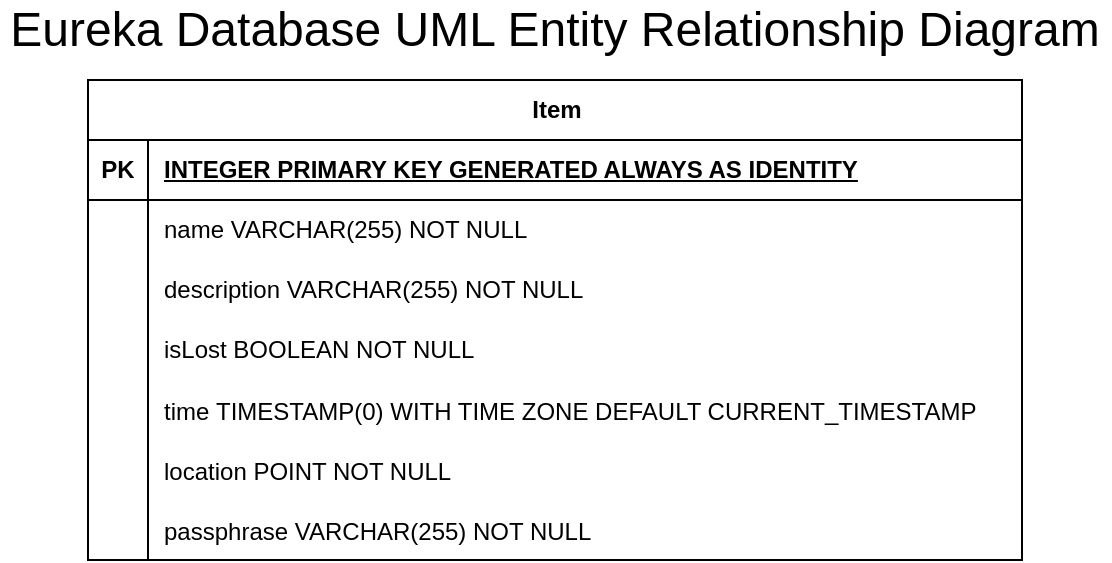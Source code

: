 <mxfile version="25.0.1">
  <diagram id="R2lEEEUBdFMjLlhIrx00" name="Page-1">
    <mxGraphModel dx="1120" dy="547" grid="1" gridSize="10" guides="1" tooltips="1" connect="1" arrows="1" fold="1" page="1" pageScale="1" pageWidth="850" pageHeight="1100" math="0" shadow="0" extFonts="Permanent Marker^https://fonts.googleapis.com/css?family=Permanent+Marker">
      <root>
        <mxCell id="0" />
        <mxCell id="1" parent="0" />
        <mxCell id="kiKx801N-FX4D6WepU08-1" value="&lt;font style=&quot;font-size: 24px;&quot;&gt;Eureka Database UML Entity Relationship Diagram&lt;/font&gt;" style="text;html=1;align=center;verticalAlign=middle;whiteSpace=wrap;rounded=0;" vertex="1" parent="1">
          <mxGeometry x="148" y="10" width="555" height="30" as="geometry" />
        </mxCell>
        <mxCell id="kiKx801N-FX4D6WepU08-3" value="Item" style="shape=table;startSize=30;container=1;collapsible=1;childLayout=tableLayout;fixedRows=1;rowLines=0;fontStyle=1;align=center;resizeLast=1;html=1;" vertex="1" parent="1">
          <mxGeometry x="192" y="50" width="467" height="240" as="geometry" />
        </mxCell>
        <mxCell id="kiKx801N-FX4D6WepU08-4" value="" style="shape=tableRow;horizontal=0;startSize=0;swimlaneHead=0;swimlaneBody=0;fillColor=none;collapsible=0;dropTarget=0;points=[[0,0.5],[1,0.5]];portConstraint=eastwest;top=0;left=0;right=0;bottom=1;" vertex="1" parent="kiKx801N-FX4D6WepU08-3">
          <mxGeometry y="30" width="467" height="30" as="geometry" />
        </mxCell>
        <mxCell id="kiKx801N-FX4D6WepU08-5" value="PK" style="shape=partialRectangle;connectable=0;fillColor=none;top=0;left=0;bottom=0;right=0;fontStyle=1;overflow=hidden;whiteSpace=wrap;html=1;" vertex="1" parent="kiKx801N-FX4D6WepU08-4">
          <mxGeometry width="30" height="30" as="geometry">
            <mxRectangle width="30" height="30" as="alternateBounds" />
          </mxGeometry>
        </mxCell>
        <mxCell id="kiKx801N-FX4D6WepU08-6" value="INTEGER PRIMARY KEY GENERATED ALWAYS AS IDENTITY" style="shape=partialRectangle;connectable=0;fillColor=none;top=0;left=0;bottom=0;right=0;align=left;spacingLeft=6;fontStyle=5;overflow=hidden;whiteSpace=wrap;html=1;" vertex="1" parent="kiKx801N-FX4D6WepU08-4">
          <mxGeometry x="30" width="437" height="30" as="geometry">
            <mxRectangle width="437" height="30" as="alternateBounds" />
          </mxGeometry>
        </mxCell>
        <mxCell id="kiKx801N-FX4D6WepU08-7" value="" style="shape=tableRow;horizontal=0;startSize=0;swimlaneHead=0;swimlaneBody=0;fillColor=none;collapsible=0;dropTarget=0;points=[[0,0.5],[1,0.5]];portConstraint=eastwest;top=0;left=0;right=0;bottom=0;" vertex="1" parent="kiKx801N-FX4D6WepU08-3">
          <mxGeometry y="60" width="467" height="30" as="geometry" />
        </mxCell>
        <mxCell id="kiKx801N-FX4D6WepU08-8" value="" style="shape=partialRectangle;connectable=0;fillColor=none;top=0;left=0;bottom=0;right=0;editable=1;overflow=hidden;whiteSpace=wrap;html=1;" vertex="1" parent="kiKx801N-FX4D6WepU08-7">
          <mxGeometry width="30" height="30" as="geometry">
            <mxRectangle width="30" height="30" as="alternateBounds" />
          </mxGeometry>
        </mxCell>
        <mxCell id="kiKx801N-FX4D6WepU08-9" value="name VARCHAR(255) NOT NULL" style="shape=partialRectangle;connectable=0;fillColor=none;top=0;left=0;bottom=0;right=0;align=left;spacingLeft=6;overflow=hidden;whiteSpace=wrap;html=1;" vertex="1" parent="kiKx801N-FX4D6WepU08-7">
          <mxGeometry x="30" width="437" height="30" as="geometry">
            <mxRectangle width="437" height="30" as="alternateBounds" />
          </mxGeometry>
        </mxCell>
        <mxCell id="kiKx801N-FX4D6WepU08-10" value="" style="shape=tableRow;horizontal=0;startSize=0;swimlaneHead=0;swimlaneBody=0;fillColor=none;collapsible=0;dropTarget=0;points=[[0,0.5],[1,0.5]];portConstraint=eastwest;top=0;left=0;right=0;bottom=0;" vertex="1" parent="kiKx801N-FX4D6WepU08-3">
          <mxGeometry y="90" width="467" height="30" as="geometry" />
        </mxCell>
        <mxCell id="kiKx801N-FX4D6WepU08-11" value="" style="shape=partialRectangle;connectable=0;fillColor=none;top=0;left=0;bottom=0;right=0;editable=1;overflow=hidden;whiteSpace=wrap;html=1;" vertex="1" parent="kiKx801N-FX4D6WepU08-10">
          <mxGeometry width="30" height="30" as="geometry">
            <mxRectangle width="30" height="30" as="alternateBounds" />
          </mxGeometry>
        </mxCell>
        <mxCell id="kiKx801N-FX4D6WepU08-12" value="description VARCHAR(255) NOT NULL" style="shape=partialRectangle;connectable=0;fillColor=none;top=0;left=0;bottom=0;right=0;align=left;spacingLeft=6;overflow=hidden;whiteSpace=wrap;html=1;" vertex="1" parent="kiKx801N-FX4D6WepU08-10">
          <mxGeometry x="30" width="437" height="30" as="geometry">
            <mxRectangle width="437" height="30" as="alternateBounds" />
          </mxGeometry>
        </mxCell>
        <mxCell id="kiKx801N-FX4D6WepU08-13" value="" style="shape=tableRow;horizontal=0;startSize=0;swimlaneHead=0;swimlaneBody=0;fillColor=none;collapsible=0;dropTarget=0;points=[[0,0.5],[1,0.5]];portConstraint=eastwest;top=0;left=0;right=0;bottom=0;" vertex="1" parent="kiKx801N-FX4D6WepU08-3">
          <mxGeometry y="120" width="467" height="30" as="geometry" />
        </mxCell>
        <mxCell id="kiKx801N-FX4D6WepU08-14" value="" style="shape=partialRectangle;connectable=0;fillColor=none;top=0;left=0;bottom=0;right=0;editable=1;overflow=hidden;whiteSpace=wrap;html=1;" vertex="1" parent="kiKx801N-FX4D6WepU08-13">
          <mxGeometry width="30" height="30" as="geometry">
            <mxRectangle width="30" height="30" as="alternateBounds" />
          </mxGeometry>
        </mxCell>
        <mxCell id="kiKx801N-FX4D6WepU08-15" value="isLost BOOLEAN NOT NULL" style="shape=partialRectangle;connectable=0;fillColor=none;top=0;left=0;bottom=0;right=0;align=left;spacingLeft=6;overflow=hidden;whiteSpace=wrap;html=1;" vertex="1" parent="kiKx801N-FX4D6WepU08-13">
          <mxGeometry x="30" width="437" height="30" as="geometry">
            <mxRectangle width="437" height="30" as="alternateBounds" />
          </mxGeometry>
        </mxCell>
        <mxCell id="kiKx801N-FX4D6WepU08-17" value="" style="shape=tableRow;horizontal=0;startSize=0;swimlaneHead=0;swimlaneBody=0;fillColor=none;collapsible=0;dropTarget=0;points=[[0,0.5],[1,0.5]];portConstraint=eastwest;top=0;left=0;right=0;bottom=0;" vertex="1" parent="kiKx801N-FX4D6WepU08-3">
          <mxGeometry y="150" width="467" height="30" as="geometry" />
        </mxCell>
        <mxCell id="kiKx801N-FX4D6WepU08-18" value="" style="shape=partialRectangle;connectable=0;fillColor=none;top=0;left=0;bottom=0;right=0;editable=1;overflow=hidden;" vertex="1" parent="kiKx801N-FX4D6WepU08-17">
          <mxGeometry width="30" height="30" as="geometry">
            <mxRectangle width="30" height="30" as="alternateBounds" />
          </mxGeometry>
        </mxCell>
        <mxCell id="kiKx801N-FX4D6WepU08-19" value="time TIMESTAMP(0) WITH TIME ZONE DEFAULT CURRENT_TIMESTAMP" style="shape=partialRectangle;connectable=0;fillColor=none;top=0;left=0;bottom=0;right=0;align=left;spacingLeft=6;overflow=hidden;" vertex="1" parent="kiKx801N-FX4D6WepU08-17">
          <mxGeometry x="30" width="437" height="30" as="geometry">
            <mxRectangle width="437" height="30" as="alternateBounds" />
          </mxGeometry>
        </mxCell>
        <mxCell id="kiKx801N-FX4D6WepU08-21" value="" style="shape=tableRow;horizontal=0;startSize=0;swimlaneHead=0;swimlaneBody=0;fillColor=none;collapsible=0;dropTarget=0;points=[[0,0.5],[1,0.5]];portConstraint=eastwest;top=0;left=0;right=0;bottom=0;" vertex="1" parent="kiKx801N-FX4D6WepU08-3">
          <mxGeometry y="180" width="467" height="30" as="geometry" />
        </mxCell>
        <mxCell id="kiKx801N-FX4D6WepU08-22" value="" style="shape=partialRectangle;connectable=0;fillColor=none;top=0;left=0;bottom=0;right=0;editable=1;overflow=hidden;" vertex="1" parent="kiKx801N-FX4D6WepU08-21">
          <mxGeometry width="30" height="30" as="geometry">
            <mxRectangle width="30" height="30" as="alternateBounds" />
          </mxGeometry>
        </mxCell>
        <mxCell id="kiKx801N-FX4D6WepU08-23" value="location POINT NOT NULL" style="shape=partialRectangle;connectable=0;fillColor=none;top=0;left=0;bottom=0;right=0;align=left;spacingLeft=6;overflow=hidden;" vertex="1" parent="kiKx801N-FX4D6WepU08-21">
          <mxGeometry x="30" width="437" height="30" as="geometry">
            <mxRectangle width="437" height="30" as="alternateBounds" />
          </mxGeometry>
        </mxCell>
        <mxCell id="kiKx801N-FX4D6WepU08-25" value="" style="shape=tableRow;horizontal=0;startSize=0;swimlaneHead=0;swimlaneBody=0;fillColor=none;collapsible=0;dropTarget=0;points=[[0,0.5],[1,0.5]];portConstraint=eastwest;top=0;left=0;right=0;bottom=0;" vertex="1" parent="kiKx801N-FX4D6WepU08-3">
          <mxGeometry y="210" width="467" height="30" as="geometry" />
        </mxCell>
        <mxCell id="kiKx801N-FX4D6WepU08-26" value="" style="shape=partialRectangle;connectable=0;fillColor=none;top=0;left=0;bottom=0;right=0;editable=1;overflow=hidden;" vertex="1" parent="kiKx801N-FX4D6WepU08-25">
          <mxGeometry width="30" height="30" as="geometry">
            <mxRectangle width="30" height="30" as="alternateBounds" />
          </mxGeometry>
        </mxCell>
        <mxCell id="kiKx801N-FX4D6WepU08-27" value="passphrase VARCHAR(255) NOT NULL" style="shape=partialRectangle;connectable=0;fillColor=none;top=0;left=0;bottom=0;right=0;align=left;spacingLeft=6;overflow=hidden;" vertex="1" parent="kiKx801N-FX4D6WepU08-25">
          <mxGeometry x="30" width="437" height="30" as="geometry">
            <mxRectangle width="437" height="30" as="alternateBounds" />
          </mxGeometry>
        </mxCell>
      </root>
    </mxGraphModel>
  </diagram>
</mxfile>
